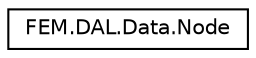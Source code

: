 digraph "Graphical Class Hierarchy"
{
 // LATEX_PDF_SIZE
  edge [fontname="Helvetica",fontsize="10",labelfontname="Helvetica",labelfontsize="10"];
  node [fontname="Helvetica",fontsize="10",shape=record];
  rankdir="LR";
  Node0 [label="FEM.DAL.Data.Node",height=0.2,width=0.4,color="black", fillcolor="white", style="filled",URL="$class_f_e_m_1_1_d_a_l_1_1_data_1_1_node.html",tooltip="Узел конечно-элементной сетки"];
}
